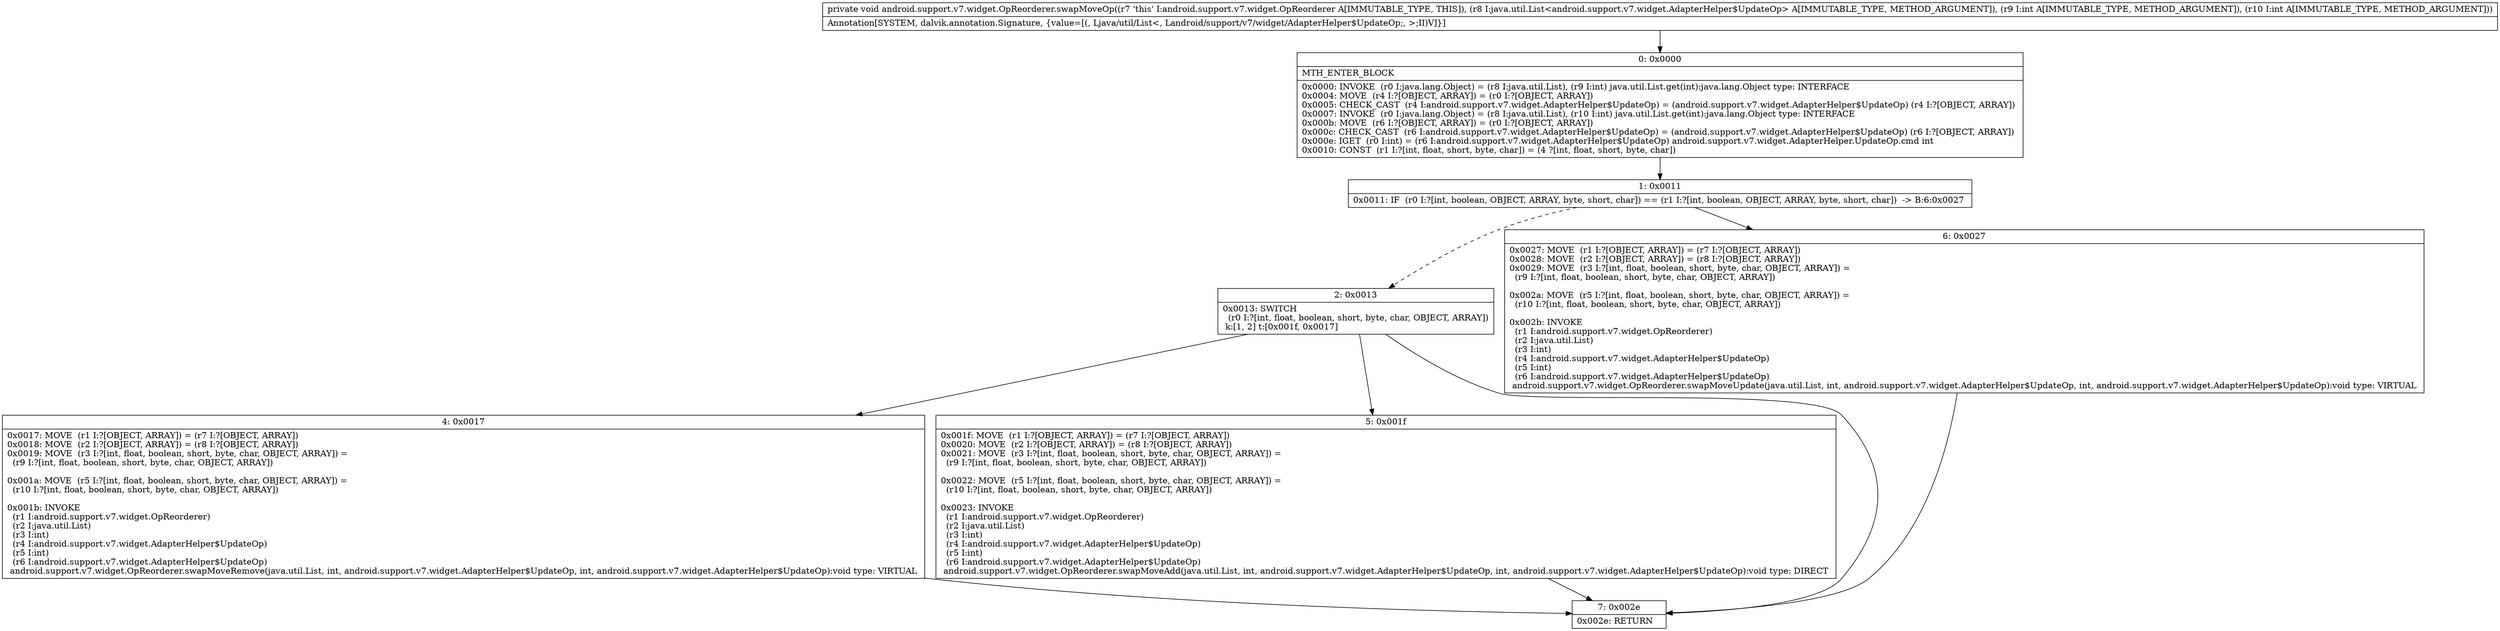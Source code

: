 digraph "CFG forandroid.support.v7.widget.OpReorderer.swapMoveOp(Ljava\/util\/List;II)V" {
Node_0 [shape=record,label="{0\:\ 0x0000|MTH_ENTER_BLOCK\l|0x0000: INVOKE  (r0 I:java.lang.Object) = (r8 I:java.util.List), (r9 I:int) java.util.List.get(int):java.lang.Object type: INTERFACE \l0x0004: MOVE  (r4 I:?[OBJECT, ARRAY]) = (r0 I:?[OBJECT, ARRAY]) \l0x0005: CHECK_CAST  (r4 I:android.support.v7.widget.AdapterHelper$UpdateOp) = (android.support.v7.widget.AdapterHelper$UpdateOp) (r4 I:?[OBJECT, ARRAY]) \l0x0007: INVOKE  (r0 I:java.lang.Object) = (r8 I:java.util.List), (r10 I:int) java.util.List.get(int):java.lang.Object type: INTERFACE \l0x000b: MOVE  (r6 I:?[OBJECT, ARRAY]) = (r0 I:?[OBJECT, ARRAY]) \l0x000c: CHECK_CAST  (r6 I:android.support.v7.widget.AdapterHelper$UpdateOp) = (android.support.v7.widget.AdapterHelper$UpdateOp) (r6 I:?[OBJECT, ARRAY]) \l0x000e: IGET  (r0 I:int) = (r6 I:android.support.v7.widget.AdapterHelper$UpdateOp) android.support.v7.widget.AdapterHelper.UpdateOp.cmd int \l0x0010: CONST  (r1 I:?[int, float, short, byte, char]) = (4 ?[int, float, short, byte, char]) \l}"];
Node_1 [shape=record,label="{1\:\ 0x0011|0x0011: IF  (r0 I:?[int, boolean, OBJECT, ARRAY, byte, short, char]) == (r1 I:?[int, boolean, OBJECT, ARRAY, byte, short, char])  \-\> B:6:0x0027 \l}"];
Node_2 [shape=record,label="{2\:\ 0x0013|0x0013: SWITCH  \l  (r0 I:?[int, float, boolean, short, byte, char, OBJECT, ARRAY])\l k:[1, 2] t:[0x001f, 0x0017] \l}"];
Node_4 [shape=record,label="{4\:\ 0x0017|0x0017: MOVE  (r1 I:?[OBJECT, ARRAY]) = (r7 I:?[OBJECT, ARRAY]) \l0x0018: MOVE  (r2 I:?[OBJECT, ARRAY]) = (r8 I:?[OBJECT, ARRAY]) \l0x0019: MOVE  (r3 I:?[int, float, boolean, short, byte, char, OBJECT, ARRAY]) = \l  (r9 I:?[int, float, boolean, short, byte, char, OBJECT, ARRAY])\l \l0x001a: MOVE  (r5 I:?[int, float, boolean, short, byte, char, OBJECT, ARRAY]) = \l  (r10 I:?[int, float, boolean, short, byte, char, OBJECT, ARRAY])\l \l0x001b: INVOKE  \l  (r1 I:android.support.v7.widget.OpReorderer)\l  (r2 I:java.util.List)\l  (r3 I:int)\l  (r4 I:android.support.v7.widget.AdapterHelper$UpdateOp)\l  (r5 I:int)\l  (r6 I:android.support.v7.widget.AdapterHelper$UpdateOp)\l android.support.v7.widget.OpReorderer.swapMoveRemove(java.util.List, int, android.support.v7.widget.AdapterHelper$UpdateOp, int, android.support.v7.widget.AdapterHelper$UpdateOp):void type: VIRTUAL \l}"];
Node_5 [shape=record,label="{5\:\ 0x001f|0x001f: MOVE  (r1 I:?[OBJECT, ARRAY]) = (r7 I:?[OBJECT, ARRAY]) \l0x0020: MOVE  (r2 I:?[OBJECT, ARRAY]) = (r8 I:?[OBJECT, ARRAY]) \l0x0021: MOVE  (r3 I:?[int, float, boolean, short, byte, char, OBJECT, ARRAY]) = \l  (r9 I:?[int, float, boolean, short, byte, char, OBJECT, ARRAY])\l \l0x0022: MOVE  (r5 I:?[int, float, boolean, short, byte, char, OBJECT, ARRAY]) = \l  (r10 I:?[int, float, boolean, short, byte, char, OBJECT, ARRAY])\l \l0x0023: INVOKE  \l  (r1 I:android.support.v7.widget.OpReorderer)\l  (r2 I:java.util.List)\l  (r3 I:int)\l  (r4 I:android.support.v7.widget.AdapterHelper$UpdateOp)\l  (r5 I:int)\l  (r6 I:android.support.v7.widget.AdapterHelper$UpdateOp)\l android.support.v7.widget.OpReorderer.swapMoveAdd(java.util.List, int, android.support.v7.widget.AdapterHelper$UpdateOp, int, android.support.v7.widget.AdapterHelper$UpdateOp):void type: DIRECT \l}"];
Node_6 [shape=record,label="{6\:\ 0x0027|0x0027: MOVE  (r1 I:?[OBJECT, ARRAY]) = (r7 I:?[OBJECT, ARRAY]) \l0x0028: MOVE  (r2 I:?[OBJECT, ARRAY]) = (r8 I:?[OBJECT, ARRAY]) \l0x0029: MOVE  (r3 I:?[int, float, boolean, short, byte, char, OBJECT, ARRAY]) = \l  (r9 I:?[int, float, boolean, short, byte, char, OBJECT, ARRAY])\l \l0x002a: MOVE  (r5 I:?[int, float, boolean, short, byte, char, OBJECT, ARRAY]) = \l  (r10 I:?[int, float, boolean, short, byte, char, OBJECT, ARRAY])\l \l0x002b: INVOKE  \l  (r1 I:android.support.v7.widget.OpReorderer)\l  (r2 I:java.util.List)\l  (r3 I:int)\l  (r4 I:android.support.v7.widget.AdapterHelper$UpdateOp)\l  (r5 I:int)\l  (r6 I:android.support.v7.widget.AdapterHelper$UpdateOp)\l android.support.v7.widget.OpReorderer.swapMoveUpdate(java.util.List, int, android.support.v7.widget.AdapterHelper$UpdateOp, int, android.support.v7.widget.AdapterHelper$UpdateOp):void type: VIRTUAL \l}"];
Node_7 [shape=record,label="{7\:\ 0x002e|0x002e: RETURN   \l}"];
MethodNode[shape=record,label="{private void android.support.v7.widget.OpReorderer.swapMoveOp((r7 'this' I:android.support.v7.widget.OpReorderer A[IMMUTABLE_TYPE, THIS]), (r8 I:java.util.List\<android.support.v7.widget.AdapterHelper$UpdateOp\> A[IMMUTABLE_TYPE, METHOD_ARGUMENT]), (r9 I:int A[IMMUTABLE_TYPE, METHOD_ARGUMENT]), (r10 I:int A[IMMUTABLE_TYPE, METHOD_ARGUMENT]))  | Annotation[SYSTEM, dalvik.annotation.Signature, \{value=[(, Ljava\/util\/List\<, Landroid\/support\/v7\/widget\/AdapterHelper$UpdateOp;, \>;II)V]\}]\l}"];
MethodNode -> Node_0;
Node_0 -> Node_1;
Node_1 -> Node_2[style=dashed];
Node_1 -> Node_6;
Node_2 -> Node_4;
Node_2 -> Node_5;
Node_2 -> Node_7;
Node_4 -> Node_7;
Node_5 -> Node_7;
Node_6 -> Node_7;
}

